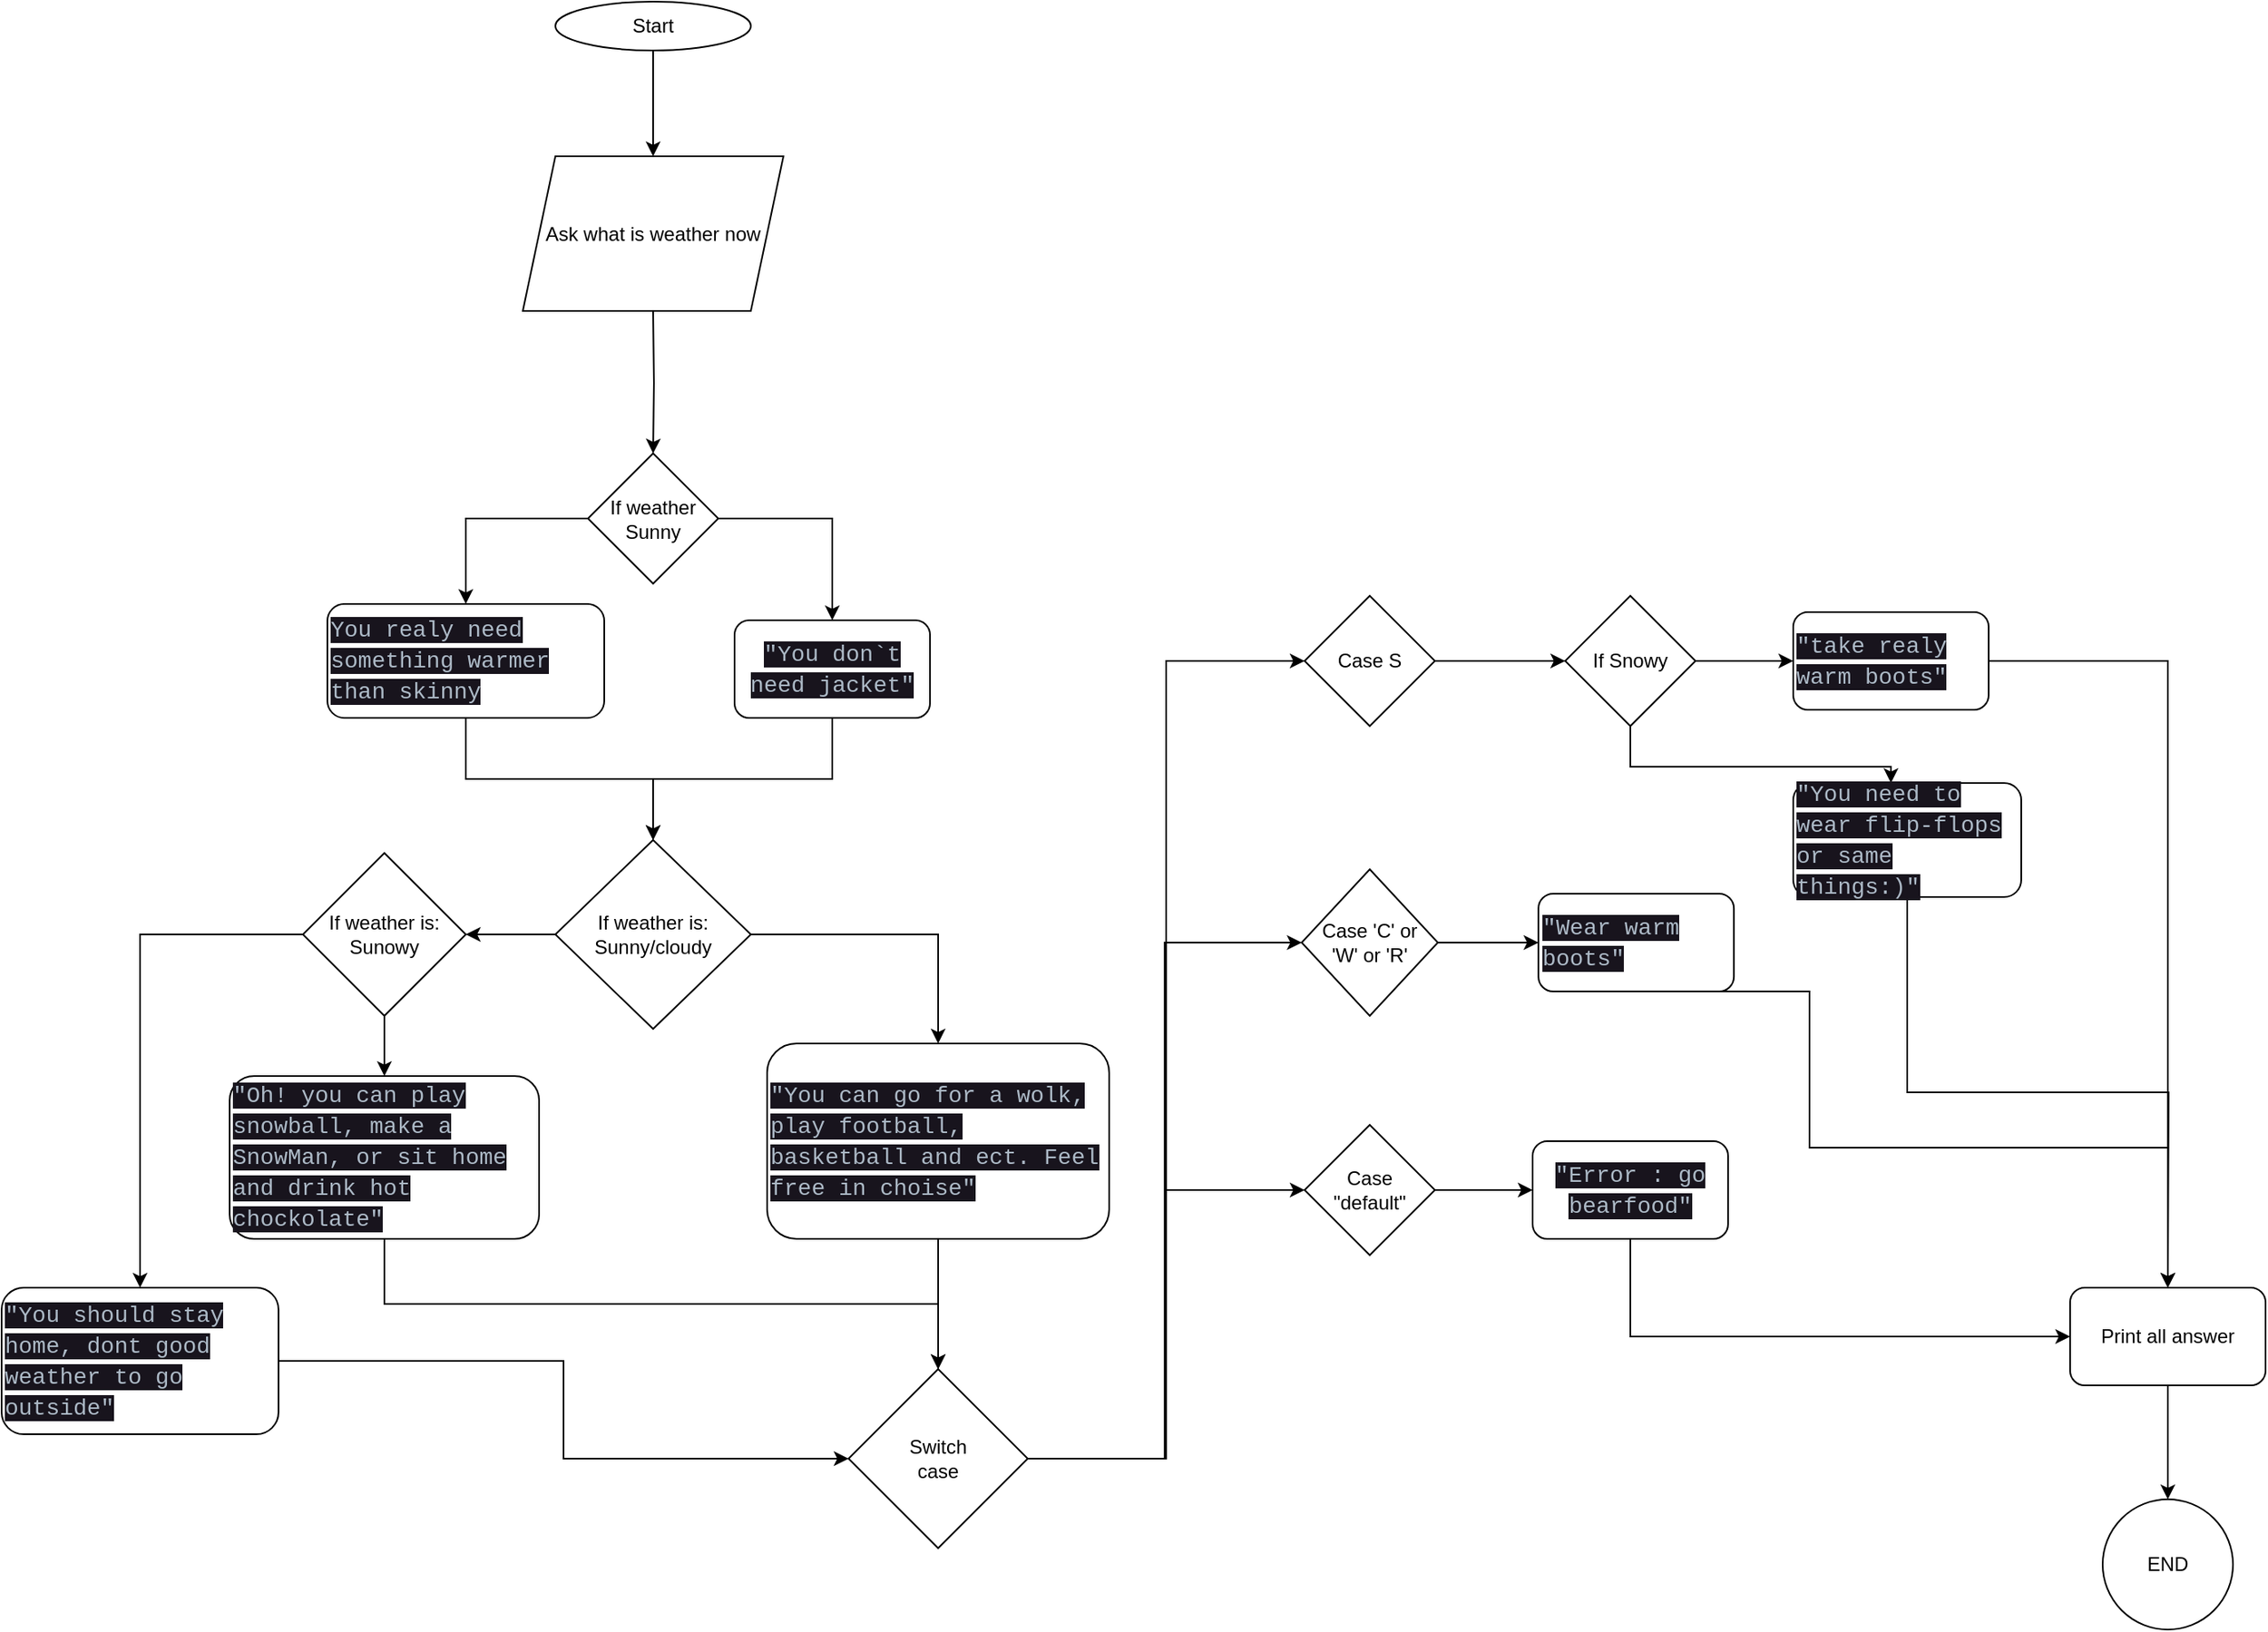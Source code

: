<mxfile version="21.7.5" type="device">
  <diagram name="Сторінка-1" id="XCKnYKveRRGO5j_Rnf85">
    <mxGraphModel dx="3637" dy="7090" grid="1" gridSize="10" guides="1" tooltips="1" connect="1" arrows="1" fold="1" page="1" pageScale="1" pageWidth="827" pageHeight="1169" math="0" shadow="0">
      <root>
        <mxCell id="0" />
        <mxCell id="1" parent="0" />
        <mxCell id="usyRFGKKIZvIZ4119fMo-3" value="" style="edgeStyle=orthogonalEdgeStyle;rounded=0;orthogonalLoop=1;jettySize=auto;html=1;" edge="1" parent="1" source="usyRFGKKIZvIZ4119fMo-1">
          <mxGeometry relative="1" as="geometry">
            <mxPoint x="270" y="165" as="targetPoint" />
          </mxGeometry>
        </mxCell>
        <mxCell id="usyRFGKKIZvIZ4119fMo-1" value="Start" style="ellipse;whiteSpace=wrap;html=1;" vertex="1" parent="1">
          <mxGeometry x="210" y="70" width="120" height="30" as="geometry" />
        </mxCell>
        <mxCell id="usyRFGKKIZvIZ4119fMo-5" value="" style="edgeStyle=orthogonalEdgeStyle;rounded=0;orthogonalLoop=1;jettySize=auto;html=1;" edge="1" parent="1" target="usyRFGKKIZvIZ4119fMo-4">
          <mxGeometry relative="1" as="geometry">
            <mxPoint x="270" y="260" as="sourcePoint" />
          </mxGeometry>
        </mxCell>
        <mxCell id="usyRFGKKIZvIZ4119fMo-2" value="Ask what is weather now" style="shape=parallelogram;perimeter=parallelogramPerimeter;whiteSpace=wrap;html=1;fixedSize=1;" vertex="1" parent="1">
          <mxGeometry x="190" y="165" width="160" height="95" as="geometry" />
        </mxCell>
        <mxCell id="usyRFGKKIZvIZ4119fMo-11" style="edgeStyle=orthogonalEdgeStyle;rounded=0;orthogonalLoop=1;jettySize=auto;html=1;exitX=1;exitY=0.5;exitDx=0;exitDy=0;entryX=0.5;entryY=0;entryDx=0;entryDy=0;" edge="1" parent="1" source="usyRFGKKIZvIZ4119fMo-4" target="usyRFGKKIZvIZ4119fMo-6">
          <mxGeometry relative="1" as="geometry" />
        </mxCell>
        <mxCell id="usyRFGKKIZvIZ4119fMo-12" style="edgeStyle=orthogonalEdgeStyle;rounded=0;orthogonalLoop=1;jettySize=auto;html=1;exitX=0;exitY=0.5;exitDx=0;exitDy=0;entryX=0.5;entryY=0;entryDx=0;entryDy=0;" edge="1" parent="1" source="usyRFGKKIZvIZ4119fMo-4" target="usyRFGKKIZvIZ4119fMo-8">
          <mxGeometry relative="1" as="geometry" />
        </mxCell>
        <mxCell id="usyRFGKKIZvIZ4119fMo-4" value="If weather Sunny" style="rhombus;whiteSpace=wrap;html=1;" vertex="1" parent="1">
          <mxGeometry x="230" y="347.5" width="80" height="80" as="geometry" />
        </mxCell>
        <mxCell id="usyRFGKKIZvIZ4119fMo-16" style="edgeStyle=orthogonalEdgeStyle;rounded=0;orthogonalLoop=1;jettySize=auto;html=1;exitX=0.5;exitY=1;exitDx=0;exitDy=0;entryX=0.5;entryY=0;entryDx=0;entryDy=0;" edge="1" parent="1" source="usyRFGKKIZvIZ4119fMo-6" target="usyRFGKKIZvIZ4119fMo-15">
          <mxGeometry relative="1" as="geometry" />
        </mxCell>
        <mxCell id="usyRFGKKIZvIZ4119fMo-6" value="&lt;div style=&quot;color: rgb(173, 186, 199); font-family: Consolas, &amp;quot;Courier New&amp;quot;, monospace; font-size: 14px; line-height: 19px;&quot;&gt;&lt;span style=&quot;background-color: rgb(24, 20, 29);&quot;&gt;&quot;You don`t need jacket&quot;&lt;/span&gt;&lt;/div&gt;" style="rounded=1;whiteSpace=wrap;html=1;" vertex="1" parent="1">
          <mxGeometry x="320" y="450" width="120" height="60" as="geometry" />
        </mxCell>
        <mxCell id="usyRFGKKIZvIZ4119fMo-18" style="edgeStyle=orthogonalEdgeStyle;rounded=0;orthogonalLoop=1;jettySize=auto;html=1;exitX=0.5;exitY=1;exitDx=0;exitDy=0;entryX=0.5;entryY=0;entryDx=0;entryDy=0;" edge="1" parent="1" source="usyRFGKKIZvIZ4119fMo-8" target="usyRFGKKIZvIZ4119fMo-15">
          <mxGeometry relative="1" as="geometry" />
        </mxCell>
        <mxCell id="usyRFGKKIZvIZ4119fMo-8" value="&lt;div style=&quot;color: rgb(173, 186, 199); font-family: Consolas, &amp;quot;Courier New&amp;quot;, monospace; font-size: 14px; line-height: 19px;&quot;&gt;&lt;div style=&quot;line-height: 19px;&quot;&gt;&lt;span style=&quot;background-color: rgb(24, 20, 29);&quot;&gt;You realy need something warmer than skinny&lt;/span&gt;&lt;/div&gt;&lt;/div&gt;" style="rounded=1;whiteSpace=wrap;html=1;align=left;" vertex="1" parent="1">
          <mxGeometry x="70" y="440" width="170" height="70" as="geometry" />
        </mxCell>
        <mxCell id="usyRFGKKIZvIZ4119fMo-20" value="" style="edgeStyle=orthogonalEdgeStyle;rounded=0;orthogonalLoop=1;jettySize=auto;html=1;" edge="1" parent="1" source="usyRFGKKIZvIZ4119fMo-15" target="usyRFGKKIZvIZ4119fMo-19">
          <mxGeometry relative="1" as="geometry" />
        </mxCell>
        <mxCell id="usyRFGKKIZvIZ4119fMo-27" style="edgeStyle=orthogonalEdgeStyle;rounded=0;orthogonalLoop=1;jettySize=auto;html=1;exitX=0;exitY=0.5;exitDx=0;exitDy=0;entryX=1;entryY=0.5;entryDx=0;entryDy=0;" edge="1" parent="1" source="usyRFGKKIZvIZ4119fMo-15" target="usyRFGKKIZvIZ4119fMo-26">
          <mxGeometry relative="1" as="geometry" />
        </mxCell>
        <mxCell id="usyRFGKKIZvIZ4119fMo-15" value="If weather is: Sunny/cloudy" style="rhombus;whiteSpace=wrap;html=1;" vertex="1" parent="1">
          <mxGeometry x="210" y="585" width="120" height="116" as="geometry" />
        </mxCell>
        <mxCell id="usyRFGKKIZvIZ4119fMo-53" style="edgeStyle=orthogonalEdgeStyle;rounded=0;orthogonalLoop=1;jettySize=auto;html=1;exitX=0.5;exitY=1;exitDx=0;exitDy=0;entryX=0.5;entryY=0;entryDx=0;entryDy=0;" edge="1" parent="1" source="usyRFGKKIZvIZ4119fMo-19" target="usyRFGKKIZvIZ4119fMo-49">
          <mxGeometry relative="1" as="geometry" />
        </mxCell>
        <mxCell id="usyRFGKKIZvIZ4119fMo-19" value="&lt;div style=&quot;color: rgb(173, 186, 199); font-family: Consolas, &amp;quot;Courier New&amp;quot;, monospace; font-size: 14px; line-height: 19px;&quot;&gt;&lt;span style=&quot;background-color: rgb(24, 20, 29);&quot;&gt;&quot;You can go for a wolk, play football, basketball and ect. Feel free in choise&quot;&lt;/span&gt;&lt;/div&gt;" style="rounded=1;whiteSpace=wrap;html=1;align=left;" vertex="1" parent="1">
          <mxGeometry x="340" y="710" width="210" height="120" as="geometry" />
        </mxCell>
        <mxCell id="usyRFGKKIZvIZ4119fMo-51" style="edgeStyle=orthogonalEdgeStyle;rounded=0;orthogonalLoop=1;jettySize=auto;html=1;exitX=0.5;exitY=1;exitDx=0;exitDy=0;entryX=0.5;entryY=0;entryDx=0;entryDy=0;" edge="1" parent="1" source="usyRFGKKIZvIZ4119fMo-21" target="usyRFGKKIZvIZ4119fMo-49">
          <mxGeometry relative="1" as="geometry" />
        </mxCell>
        <mxCell id="usyRFGKKIZvIZ4119fMo-21" value="&lt;div style=&quot;color: rgb(173, 186, 199); font-family: Consolas, &amp;quot;Courier New&amp;quot;, monospace; font-size: 14px; line-height: 19px;&quot;&gt;&lt;span style=&quot;background-color: rgb(24, 20, 29);&quot;&gt;&quot;Oh! you can play snowball, make a SnowMan, or sit home and drink hot chockolate&quot;&lt;/span&gt;&lt;/div&gt;" style="rounded=1;whiteSpace=wrap;html=1;align=left;" vertex="1" parent="1">
          <mxGeometry x="10" y="730" width="190" height="100" as="geometry" />
        </mxCell>
        <mxCell id="usyRFGKKIZvIZ4119fMo-28" style="edgeStyle=orthogonalEdgeStyle;rounded=0;orthogonalLoop=1;jettySize=auto;html=1;exitX=0.5;exitY=1;exitDx=0;exitDy=0;entryX=0.5;entryY=0;entryDx=0;entryDy=0;" edge="1" parent="1" source="usyRFGKKIZvIZ4119fMo-26" target="usyRFGKKIZvIZ4119fMo-21">
          <mxGeometry relative="1" as="geometry" />
        </mxCell>
        <mxCell id="usyRFGKKIZvIZ4119fMo-30" value="" style="edgeStyle=orthogonalEdgeStyle;rounded=0;orthogonalLoop=1;jettySize=auto;html=1;" edge="1" parent="1" source="usyRFGKKIZvIZ4119fMo-26" target="usyRFGKKIZvIZ4119fMo-29">
          <mxGeometry relative="1" as="geometry" />
        </mxCell>
        <mxCell id="usyRFGKKIZvIZ4119fMo-26" value="If weather is: &lt;br&gt;Sunowy" style="rhombus;whiteSpace=wrap;html=1;" vertex="1" parent="1">
          <mxGeometry x="55" y="593" width="100" height="100" as="geometry" />
        </mxCell>
        <mxCell id="usyRFGKKIZvIZ4119fMo-50" style="edgeStyle=orthogonalEdgeStyle;rounded=0;orthogonalLoop=1;jettySize=auto;html=1;exitX=1;exitY=0.5;exitDx=0;exitDy=0;entryX=0;entryY=0.5;entryDx=0;entryDy=0;" edge="1" parent="1" source="usyRFGKKIZvIZ4119fMo-29" target="usyRFGKKIZvIZ4119fMo-49">
          <mxGeometry relative="1" as="geometry" />
        </mxCell>
        <mxCell id="usyRFGKKIZvIZ4119fMo-29" value="&lt;div style=&quot;color: rgb(173, 186, 199); font-family: Consolas, &amp;quot;Courier New&amp;quot;, monospace; font-size: 14px; line-height: 19px;&quot;&gt;&lt;span style=&quot;background-color: rgb(24, 20, 29);&quot;&gt;&quot;You should stay home, dont good weather to go outside&quot;&lt;/span&gt;&lt;/div&gt;" style="rounded=1;whiteSpace=wrap;html=1;align=left;" vertex="1" parent="1">
          <mxGeometry x="-130" y="860" width="170" height="90" as="geometry" />
        </mxCell>
        <mxCell id="usyRFGKKIZvIZ4119fMo-39" value="" style="edgeStyle=orthogonalEdgeStyle;rounded=0;orthogonalLoop=1;jettySize=auto;html=1;" edge="1" parent="1" source="usyRFGKKIZvIZ4119fMo-33" target="usyRFGKKIZvIZ4119fMo-38">
          <mxGeometry relative="1" as="geometry" />
        </mxCell>
        <mxCell id="usyRFGKKIZvIZ4119fMo-33" value="Case S" style="rhombus;whiteSpace=wrap;html=1;" vertex="1" parent="1">
          <mxGeometry x="670" y="435" width="80" height="80" as="geometry" />
        </mxCell>
        <mxCell id="usyRFGKKIZvIZ4119fMo-45" value="" style="edgeStyle=orthogonalEdgeStyle;rounded=0;orthogonalLoop=1;jettySize=auto;html=1;" edge="1" parent="1" source="usyRFGKKIZvIZ4119fMo-34" target="usyRFGKKIZvIZ4119fMo-44">
          <mxGeometry relative="1" as="geometry" />
        </mxCell>
        <mxCell id="usyRFGKKIZvIZ4119fMo-34" value="Case &#39;C&#39; or &lt;br&gt;&#39;W&#39; or &#39;R&#39;" style="rhombus;whiteSpace=wrap;html=1;" vertex="1" parent="1">
          <mxGeometry x="668.22" y="603" width="83.57" height="90" as="geometry" />
        </mxCell>
        <mxCell id="usyRFGKKIZvIZ4119fMo-47" value="" style="edgeStyle=orthogonalEdgeStyle;rounded=0;orthogonalLoop=1;jettySize=auto;html=1;" edge="1" parent="1" source="usyRFGKKIZvIZ4119fMo-37" target="usyRFGKKIZvIZ4119fMo-46">
          <mxGeometry relative="1" as="geometry" />
        </mxCell>
        <mxCell id="usyRFGKKIZvIZ4119fMo-37" value="Case &lt;br&gt;&quot;default&quot;" style="rhombus;whiteSpace=wrap;html=1;" vertex="1" parent="1">
          <mxGeometry x="670" y="760" width="80" height="80" as="geometry" />
        </mxCell>
        <mxCell id="usyRFGKKIZvIZ4119fMo-41" value="" style="edgeStyle=orthogonalEdgeStyle;rounded=0;orthogonalLoop=1;jettySize=auto;html=1;" edge="1" parent="1" source="usyRFGKKIZvIZ4119fMo-38" target="usyRFGKKIZvIZ4119fMo-40">
          <mxGeometry relative="1" as="geometry" />
        </mxCell>
        <mxCell id="usyRFGKKIZvIZ4119fMo-43" value="" style="edgeStyle=orthogonalEdgeStyle;rounded=0;orthogonalLoop=1;jettySize=auto;html=1;" edge="1" parent="1" source="usyRFGKKIZvIZ4119fMo-38" target="usyRFGKKIZvIZ4119fMo-42">
          <mxGeometry relative="1" as="geometry">
            <Array as="points">
              <mxPoint x="870" y="540" />
              <mxPoint x="1030" y="540" />
            </Array>
          </mxGeometry>
        </mxCell>
        <mxCell id="usyRFGKKIZvIZ4119fMo-38" value="If Snowy" style="rhombus;whiteSpace=wrap;html=1;" vertex="1" parent="1">
          <mxGeometry x="830" y="435" width="80" height="80" as="geometry" />
        </mxCell>
        <mxCell id="usyRFGKKIZvIZ4119fMo-58" style="edgeStyle=orthogonalEdgeStyle;rounded=0;orthogonalLoop=1;jettySize=auto;html=1;exitX=1;exitY=0.5;exitDx=0;exitDy=0;entryX=0.5;entryY=0;entryDx=0;entryDy=0;" edge="1" parent="1" source="usyRFGKKIZvIZ4119fMo-40" target="usyRFGKKIZvIZ4119fMo-57">
          <mxGeometry relative="1" as="geometry" />
        </mxCell>
        <mxCell id="usyRFGKKIZvIZ4119fMo-40" value="&lt;div style=&quot;color: rgb(173, 186, 199); font-family: Consolas, &amp;quot;Courier New&amp;quot;, monospace; font-size: 14px; line-height: 19px;&quot;&gt;&lt;span style=&quot;background-color: rgb(24, 20, 29);&quot;&gt;&quot;take realy warm boots&quot;&lt;/span&gt;&lt;/div&gt;" style="rounded=1;whiteSpace=wrap;html=1;align=left;" vertex="1" parent="1">
          <mxGeometry x="970" y="445" width="120" height="60" as="geometry" />
        </mxCell>
        <mxCell id="usyRFGKKIZvIZ4119fMo-59" style="edgeStyle=orthogonalEdgeStyle;rounded=0;orthogonalLoop=1;jettySize=auto;html=1;exitX=0.5;exitY=1;exitDx=0;exitDy=0;" edge="1" parent="1" source="usyRFGKKIZvIZ4119fMo-42">
          <mxGeometry relative="1" as="geometry">
            <mxPoint x="1200" y="860" as="targetPoint" />
          </mxGeometry>
        </mxCell>
        <mxCell id="usyRFGKKIZvIZ4119fMo-42" value="&lt;div style=&quot;color: rgb(173, 186, 199); font-family: Consolas, &amp;quot;Courier New&amp;quot;, monospace; font-size: 14px; line-height: 19px;&quot;&gt;&lt;span style=&quot;background-color: rgb(24, 20, 29);&quot;&gt;&quot;You need to wear flip-flops or same things:)&quot;&lt;/span&gt;&lt;/div&gt;" style="rounded=1;whiteSpace=wrap;html=1;align=left;" vertex="1" parent="1">
          <mxGeometry x="970" y="550" width="140" height="70" as="geometry" />
        </mxCell>
        <mxCell id="usyRFGKKIZvIZ4119fMo-60" style="edgeStyle=orthogonalEdgeStyle;rounded=0;orthogonalLoop=1;jettySize=auto;html=1;exitX=0.5;exitY=1;exitDx=0;exitDy=0;" edge="1" parent="1" source="usyRFGKKIZvIZ4119fMo-44">
          <mxGeometry relative="1" as="geometry">
            <mxPoint x="1200" y="870" as="targetPoint" />
            <Array as="points">
              <mxPoint x="980" y="678" />
              <mxPoint x="980" y="774" />
              <mxPoint x="1200" y="774" />
            </Array>
          </mxGeometry>
        </mxCell>
        <mxCell id="usyRFGKKIZvIZ4119fMo-44" value="&lt;div style=&quot;color: rgb(173, 186, 199); font-family: Consolas, &amp;quot;Courier New&amp;quot;, monospace; font-size: 14px; line-height: 19px;&quot;&gt;&lt;span style=&quot;background-color: rgb(24, 20, 29);&quot;&gt;&quot;Wear warm boots&quot;&lt;/span&gt;&lt;/div&gt;" style="rounded=1;whiteSpace=wrap;html=1;align=left;" vertex="1" parent="1">
          <mxGeometry x="813.575" y="618" width="120" height="60" as="geometry" />
        </mxCell>
        <mxCell id="usyRFGKKIZvIZ4119fMo-61" style="edgeStyle=orthogonalEdgeStyle;rounded=0;orthogonalLoop=1;jettySize=auto;html=1;exitX=0.5;exitY=1;exitDx=0;exitDy=0;entryX=0;entryY=0.5;entryDx=0;entryDy=0;" edge="1" parent="1" source="usyRFGKKIZvIZ4119fMo-46" target="usyRFGKKIZvIZ4119fMo-57">
          <mxGeometry relative="1" as="geometry" />
        </mxCell>
        <mxCell id="usyRFGKKIZvIZ4119fMo-46" value="&lt;div style=&quot;color: rgb(173, 186, 199); font-family: Consolas, &amp;quot;Courier New&amp;quot;, monospace; font-size: 14px; line-height: 19px;&quot;&gt;&lt;span style=&quot;background-color: rgb(24, 20, 29);&quot;&gt;&quot;Error : go bearfood&quot;&lt;/span&gt;&lt;/div&gt;" style="rounded=1;whiteSpace=wrap;html=1;" vertex="1" parent="1">
          <mxGeometry x="810" y="770" width="120" height="60" as="geometry" />
        </mxCell>
        <mxCell id="usyRFGKKIZvIZ4119fMo-54" style="edgeStyle=orthogonalEdgeStyle;rounded=0;orthogonalLoop=1;jettySize=auto;html=1;exitX=1;exitY=0.5;exitDx=0;exitDy=0;entryX=0;entryY=0.5;entryDx=0;entryDy=0;" edge="1" parent="1" source="usyRFGKKIZvIZ4119fMo-49" target="usyRFGKKIZvIZ4119fMo-33">
          <mxGeometry relative="1" as="geometry" />
        </mxCell>
        <mxCell id="usyRFGKKIZvIZ4119fMo-55" style="edgeStyle=orthogonalEdgeStyle;rounded=0;orthogonalLoop=1;jettySize=auto;html=1;exitX=1;exitY=0.5;exitDx=0;exitDy=0;entryX=0;entryY=0.5;entryDx=0;entryDy=0;" edge="1" parent="1" source="usyRFGKKIZvIZ4119fMo-49" target="usyRFGKKIZvIZ4119fMo-34">
          <mxGeometry relative="1" as="geometry" />
        </mxCell>
        <mxCell id="usyRFGKKIZvIZ4119fMo-56" style="edgeStyle=orthogonalEdgeStyle;rounded=0;orthogonalLoop=1;jettySize=auto;html=1;exitX=1;exitY=0.5;exitDx=0;exitDy=0;entryX=0;entryY=0.5;entryDx=0;entryDy=0;" edge="1" parent="1" source="usyRFGKKIZvIZ4119fMo-49" target="usyRFGKKIZvIZ4119fMo-37">
          <mxGeometry relative="1" as="geometry" />
        </mxCell>
        <mxCell id="usyRFGKKIZvIZ4119fMo-49" value="Switch&lt;br&gt;case" style="rhombus;whiteSpace=wrap;html=1;" vertex="1" parent="1">
          <mxGeometry x="390" y="910" width="110" height="110" as="geometry" />
        </mxCell>
        <mxCell id="usyRFGKKIZvIZ4119fMo-63" value="" style="edgeStyle=orthogonalEdgeStyle;rounded=0;orthogonalLoop=1;jettySize=auto;html=1;" edge="1" parent="1" source="usyRFGKKIZvIZ4119fMo-57" target="usyRFGKKIZvIZ4119fMo-62">
          <mxGeometry relative="1" as="geometry" />
        </mxCell>
        <mxCell id="usyRFGKKIZvIZ4119fMo-57" value="Print all answer" style="rounded=1;whiteSpace=wrap;html=1;" vertex="1" parent="1">
          <mxGeometry x="1140" y="860" width="120" height="60" as="geometry" />
        </mxCell>
        <mxCell id="usyRFGKKIZvIZ4119fMo-62" value="END" style="ellipse;whiteSpace=wrap;html=1;rounded=1;" vertex="1" parent="1">
          <mxGeometry x="1160" y="990" width="80" height="80" as="geometry" />
        </mxCell>
      </root>
    </mxGraphModel>
  </diagram>
</mxfile>
